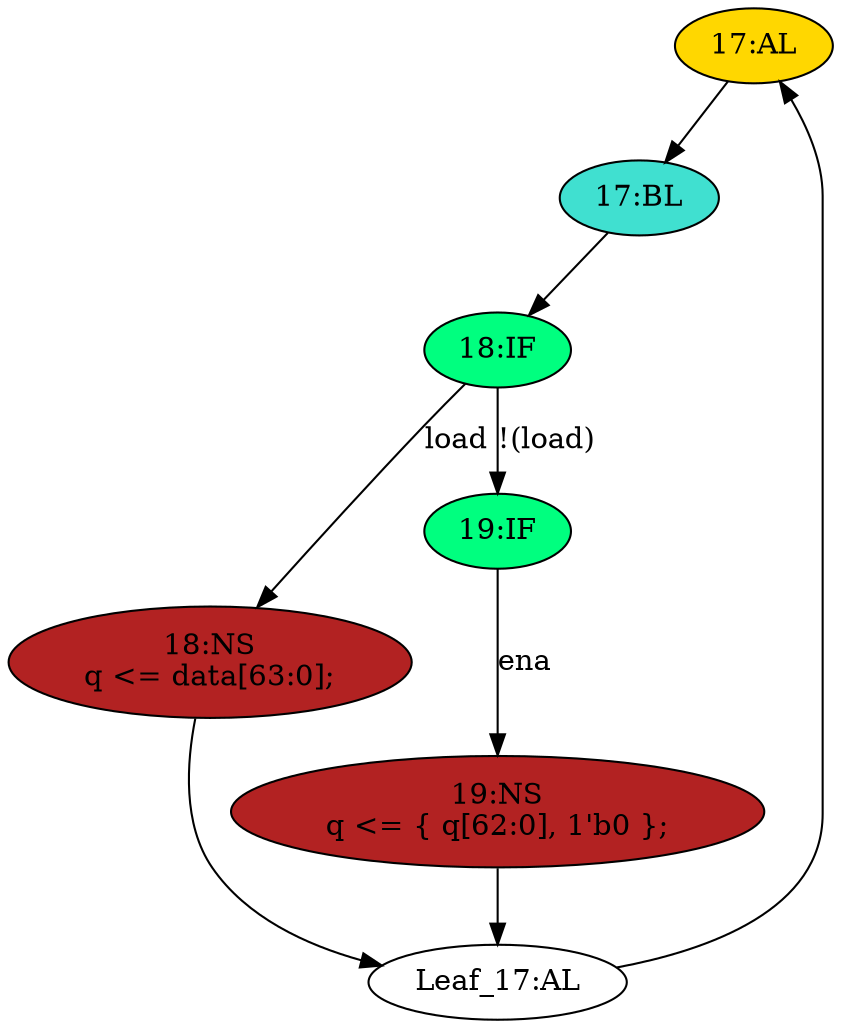 strict digraph "compose( ,  )" {
	node [label="\N"];
	"17:AL"	[ast="<pyverilog.vparser.ast.Always object at 0x7fec977f7090>",
		clk_sens=True,
		fillcolor=gold,
		label="17:AL",
		sens="['clk']",
		statements="[]",
		style=filled,
		typ=Always,
		use_var="['load', 'ena', 'data', 'q']"];
	"17:BL"	[ast="<pyverilog.vparser.ast.Block object at 0x7fec97ab50d0>",
		fillcolor=turquoise,
		label="17:BL",
		statements="[]",
		style=filled,
		typ=Block];
	"17:AL" -> "17:BL"	[cond="[]",
		lineno=None];
	"18:IF"	[ast="<pyverilog.vparser.ast.IfStatement object at 0x7fec977e3ed0>",
		fillcolor=springgreen,
		label="18:IF",
		statements="[]",
		style=filled,
		typ=IfStatement];
	"18:NS"	[ast="<pyverilog.vparser.ast.NonblockingSubstitution object at 0x7fec977e3890>",
		fillcolor=firebrick,
		label="18:NS
q <= data[63:0];",
		statements="[<pyverilog.vparser.ast.NonblockingSubstitution object at 0x7fec977e3890>]",
		style=filled,
		typ=NonblockingSubstitution];
	"18:IF" -> "18:NS"	[cond="['load']",
		label=load,
		lineno=18];
	"19:IF"	[ast="<pyverilog.vparser.ast.IfStatement object at 0x7fec9778e4d0>",
		fillcolor=springgreen,
		label="19:IF",
		statements="[]",
		style=filled,
		typ=IfStatement];
	"18:IF" -> "19:IF"	[cond="['load']",
		label="!(load)",
		lineno=18];
	"17:BL" -> "18:IF"	[cond="[]",
		lineno=None];
	"Leaf_17:AL"	[def_var="['q']",
		label="Leaf_17:AL"];
	"18:NS" -> "Leaf_17:AL"	[cond="[]",
		lineno=None];
	"19:NS"	[ast="<pyverilog.vparser.ast.NonblockingSubstitution object at 0x7fec977fd6d0>",
		fillcolor=firebrick,
		label="19:NS
q <= { q[62:0], 1'b0 };",
		statements="[<pyverilog.vparser.ast.NonblockingSubstitution object at 0x7fec977fd6d0>]",
		style=filled,
		typ=NonblockingSubstitution];
	"19:IF" -> "19:NS"	[cond="['ena']",
		label=ena,
		lineno=19];
	"19:NS" -> "Leaf_17:AL"	[cond="[]",
		lineno=None];
	"Leaf_17:AL" -> "17:AL";
}
